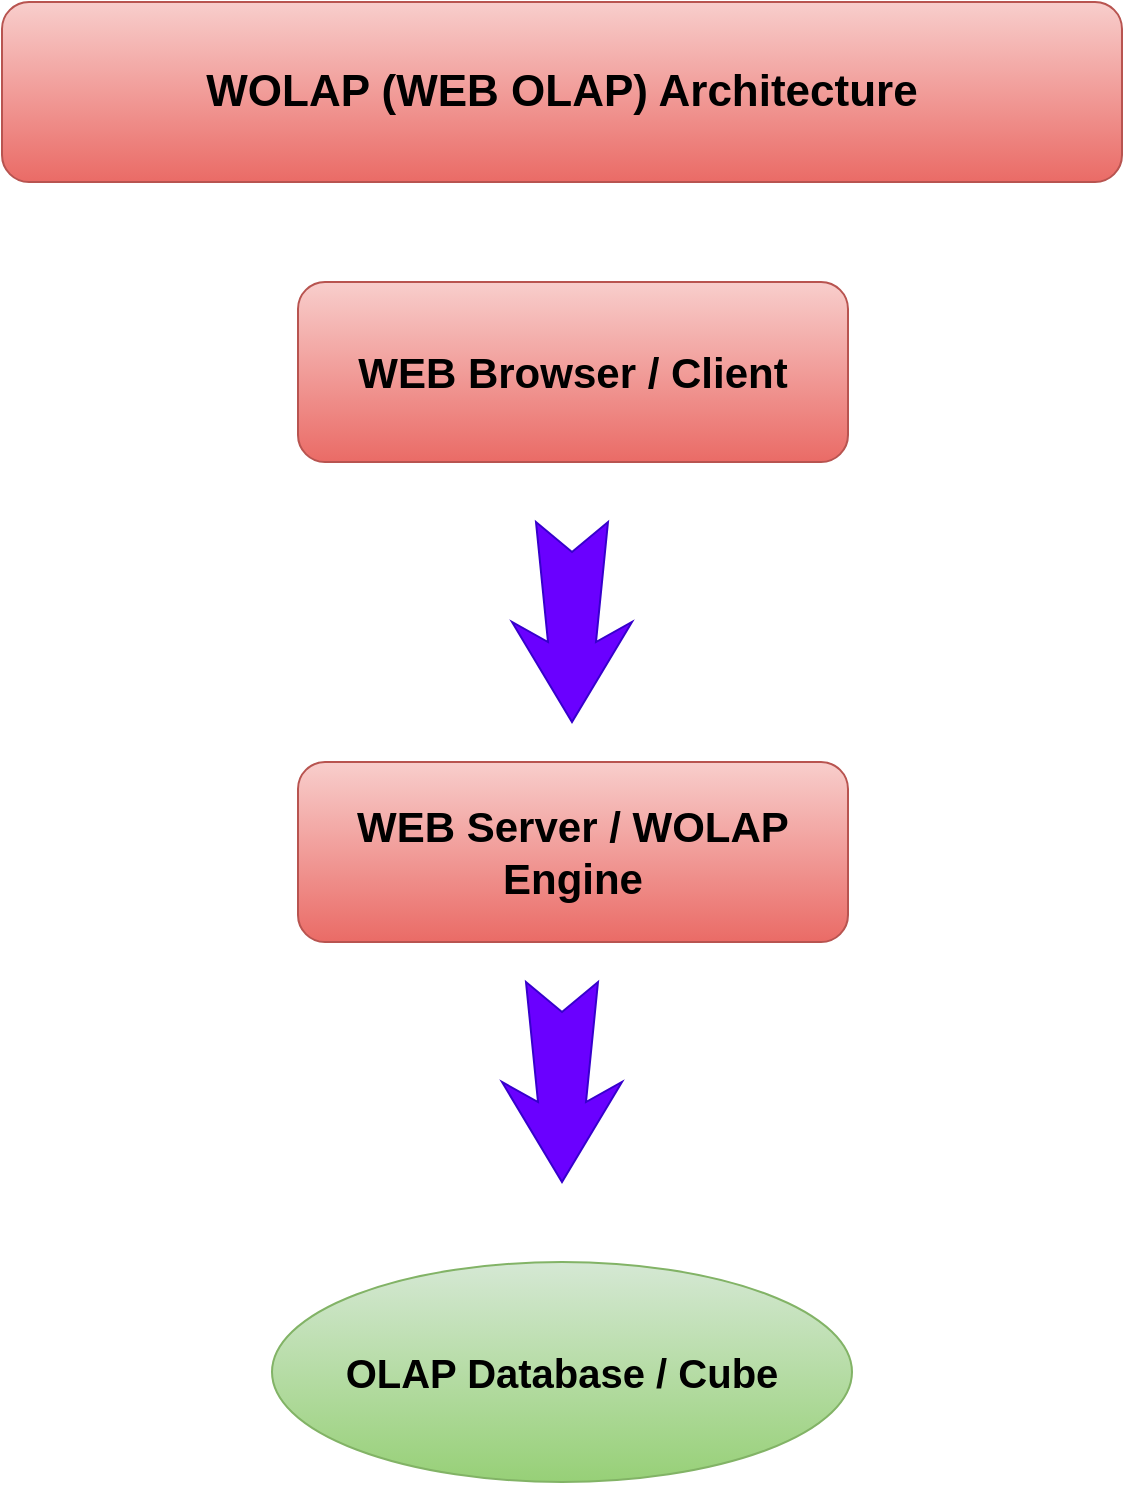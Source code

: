 <mxfile version="28.2.8">
  <diagram name="Page-1" id="sWDfryysk6n-3_u3-3tR">
    <mxGraphModel dx="1163" dy="636" grid="1" gridSize="10" guides="1" tooltips="1" connect="1" arrows="1" fold="1" page="1" pageScale="1" pageWidth="850" pageHeight="1100" math="0" shadow="0">
      <root>
        <mxCell id="0" />
        <mxCell id="1" parent="0" />
        <mxCell id="wbkLNlwd_sPks_fUpgUF-5" value="" style="html=1;shadow=0;dashed=0;align=center;verticalAlign=middle;shape=mxgraph.arrows2.stylisedArrow;dy=0.6;dx=40;notch=15;feather=0.4;fillColor=#6a00ff;fontColor=#ffffff;strokeColor=#3700CC;rotation=90;" vertex="1" parent="1">
          <mxGeometry x="375" y="310" width="100" height="60" as="geometry" />
        </mxCell>
        <mxCell id="wbkLNlwd_sPks_fUpgUF-6" value="&lt;font style=&quot;font-size: 21px;&quot;&gt;&lt;b style=&quot;&quot;&gt;WEB Browser / Client&lt;/b&gt;&lt;/font&gt;" style="rounded=1;whiteSpace=wrap;html=1;fillColor=#f8cecc;strokeColor=#b85450;gradientColor=#ea6b66;" vertex="1" parent="1">
          <mxGeometry x="288" y="170" width="275" height="90" as="geometry" />
        </mxCell>
        <mxCell id="wbkLNlwd_sPks_fUpgUF-7" value="&lt;font style=&quot;font-size: 21px;&quot;&gt;&lt;b style=&quot;&quot;&gt;WEB Server / WOLAP Engine&lt;/b&gt;&lt;/font&gt;" style="rounded=1;whiteSpace=wrap;html=1;fillColor=#f8cecc;strokeColor=#b85450;gradientColor=#ea6b66;" vertex="1" parent="1">
          <mxGeometry x="288" y="410" width="275" height="90" as="geometry" />
        </mxCell>
        <mxCell id="wbkLNlwd_sPks_fUpgUF-10" value="" style="html=1;shadow=0;dashed=0;align=center;verticalAlign=middle;shape=mxgraph.arrows2.stylisedArrow;dy=0.6;dx=40;notch=15;feather=0.4;fillColor=#6a00ff;fontColor=#ffffff;strokeColor=#3700CC;rotation=90;" vertex="1" parent="1">
          <mxGeometry x="370" y="540" width="100" height="60" as="geometry" />
        </mxCell>
        <mxCell id="wbkLNlwd_sPks_fUpgUF-14" value="&lt;span style=&quot;font-size: 22px;&quot;&gt;&lt;b&gt;WOLAP (WEB OLAP) Architecture&lt;/b&gt;&lt;/span&gt;" style="rounded=1;whiteSpace=wrap;html=1;fillColor=#f8cecc;strokeColor=#b85450;gradientColor=#ea6b66;" vertex="1" parent="1">
          <mxGeometry x="140" y="30" width="560" height="90" as="geometry" />
        </mxCell>
        <mxCell id="wbkLNlwd_sPks_fUpgUF-15" value="&lt;span style=&quot;font-size: 20px;&quot;&gt;&lt;b&gt;OLAP Database / Cube&lt;/b&gt;&lt;/span&gt;" style="ellipse;whiteSpace=wrap;html=1;fillColor=#d5e8d4;gradientColor=#97d077;strokeColor=#82b366;" vertex="1" parent="1">
          <mxGeometry x="275" y="660" width="290" height="110" as="geometry" />
        </mxCell>
      </root>
    </mxGraphModel>
  </diagram>
</mxfile>
